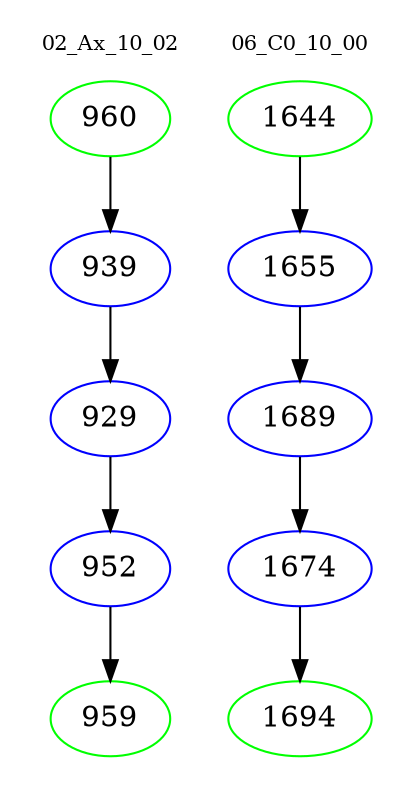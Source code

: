 digraph{
subgraph cluster_0 {
color = white
label = "02_Ax_10_02";
fontsize=10;
T0_960 [label="960", color="green"]
T0_960 -> T0_939 [color="black"]
T0_939 [label="939", color="blue"]
T0_939 -> T0_929 [color="black"]
T0_929 [label="929", color="blue"]
T0_929 -> T0_952 [color="black"]
T0_952 [label="952", color="blue"]
T0_952 -> T0_959 [color="black"]
T0_959 [label="959", color="green"]
}
subgraph cluster_1 {
color = white
label = "06_C0_10_00";
fontsize=10;
T1_1644 [label="1644", color="green"]
T1_1644 -> T1_1655 [color="black"]
T1_1655 [label="1655", color="blue"]
T1_1655 -> T1_1689 [color="black"]
T1_1689 [label="1689", color="blue"]
T1_1689 -> T1_1674 [color="black"]
T1_1674 [label="1674", color="blue"]
T1_1674 -> T1_1694 [color="black"]
T1_1694 [label="1694", color="green"]
}
}
